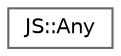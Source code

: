 digraph "Graphical Class Hierarchy"
{
 // LATEX_PDF_SIZE
  bgcolor="transparent";
  edge [fontname=Helvetica,fontsize=10,labelfontname=Helvetica,labelfontsize=10];
  node [fontname=Helvetica,fontsize=10,shape=box,height=0.2,width=0.4];
  rankdir="LR";
  Node0 [id="Node000000",label="JS::Any",height=0.2,width=0.4,color="grey40", fillcolor="white", style="filled",URL="$classJS_1_1Any.html",tooltip="Represents a JavaScript-like variant type in C++ that can hold multiple types of values."];
}
